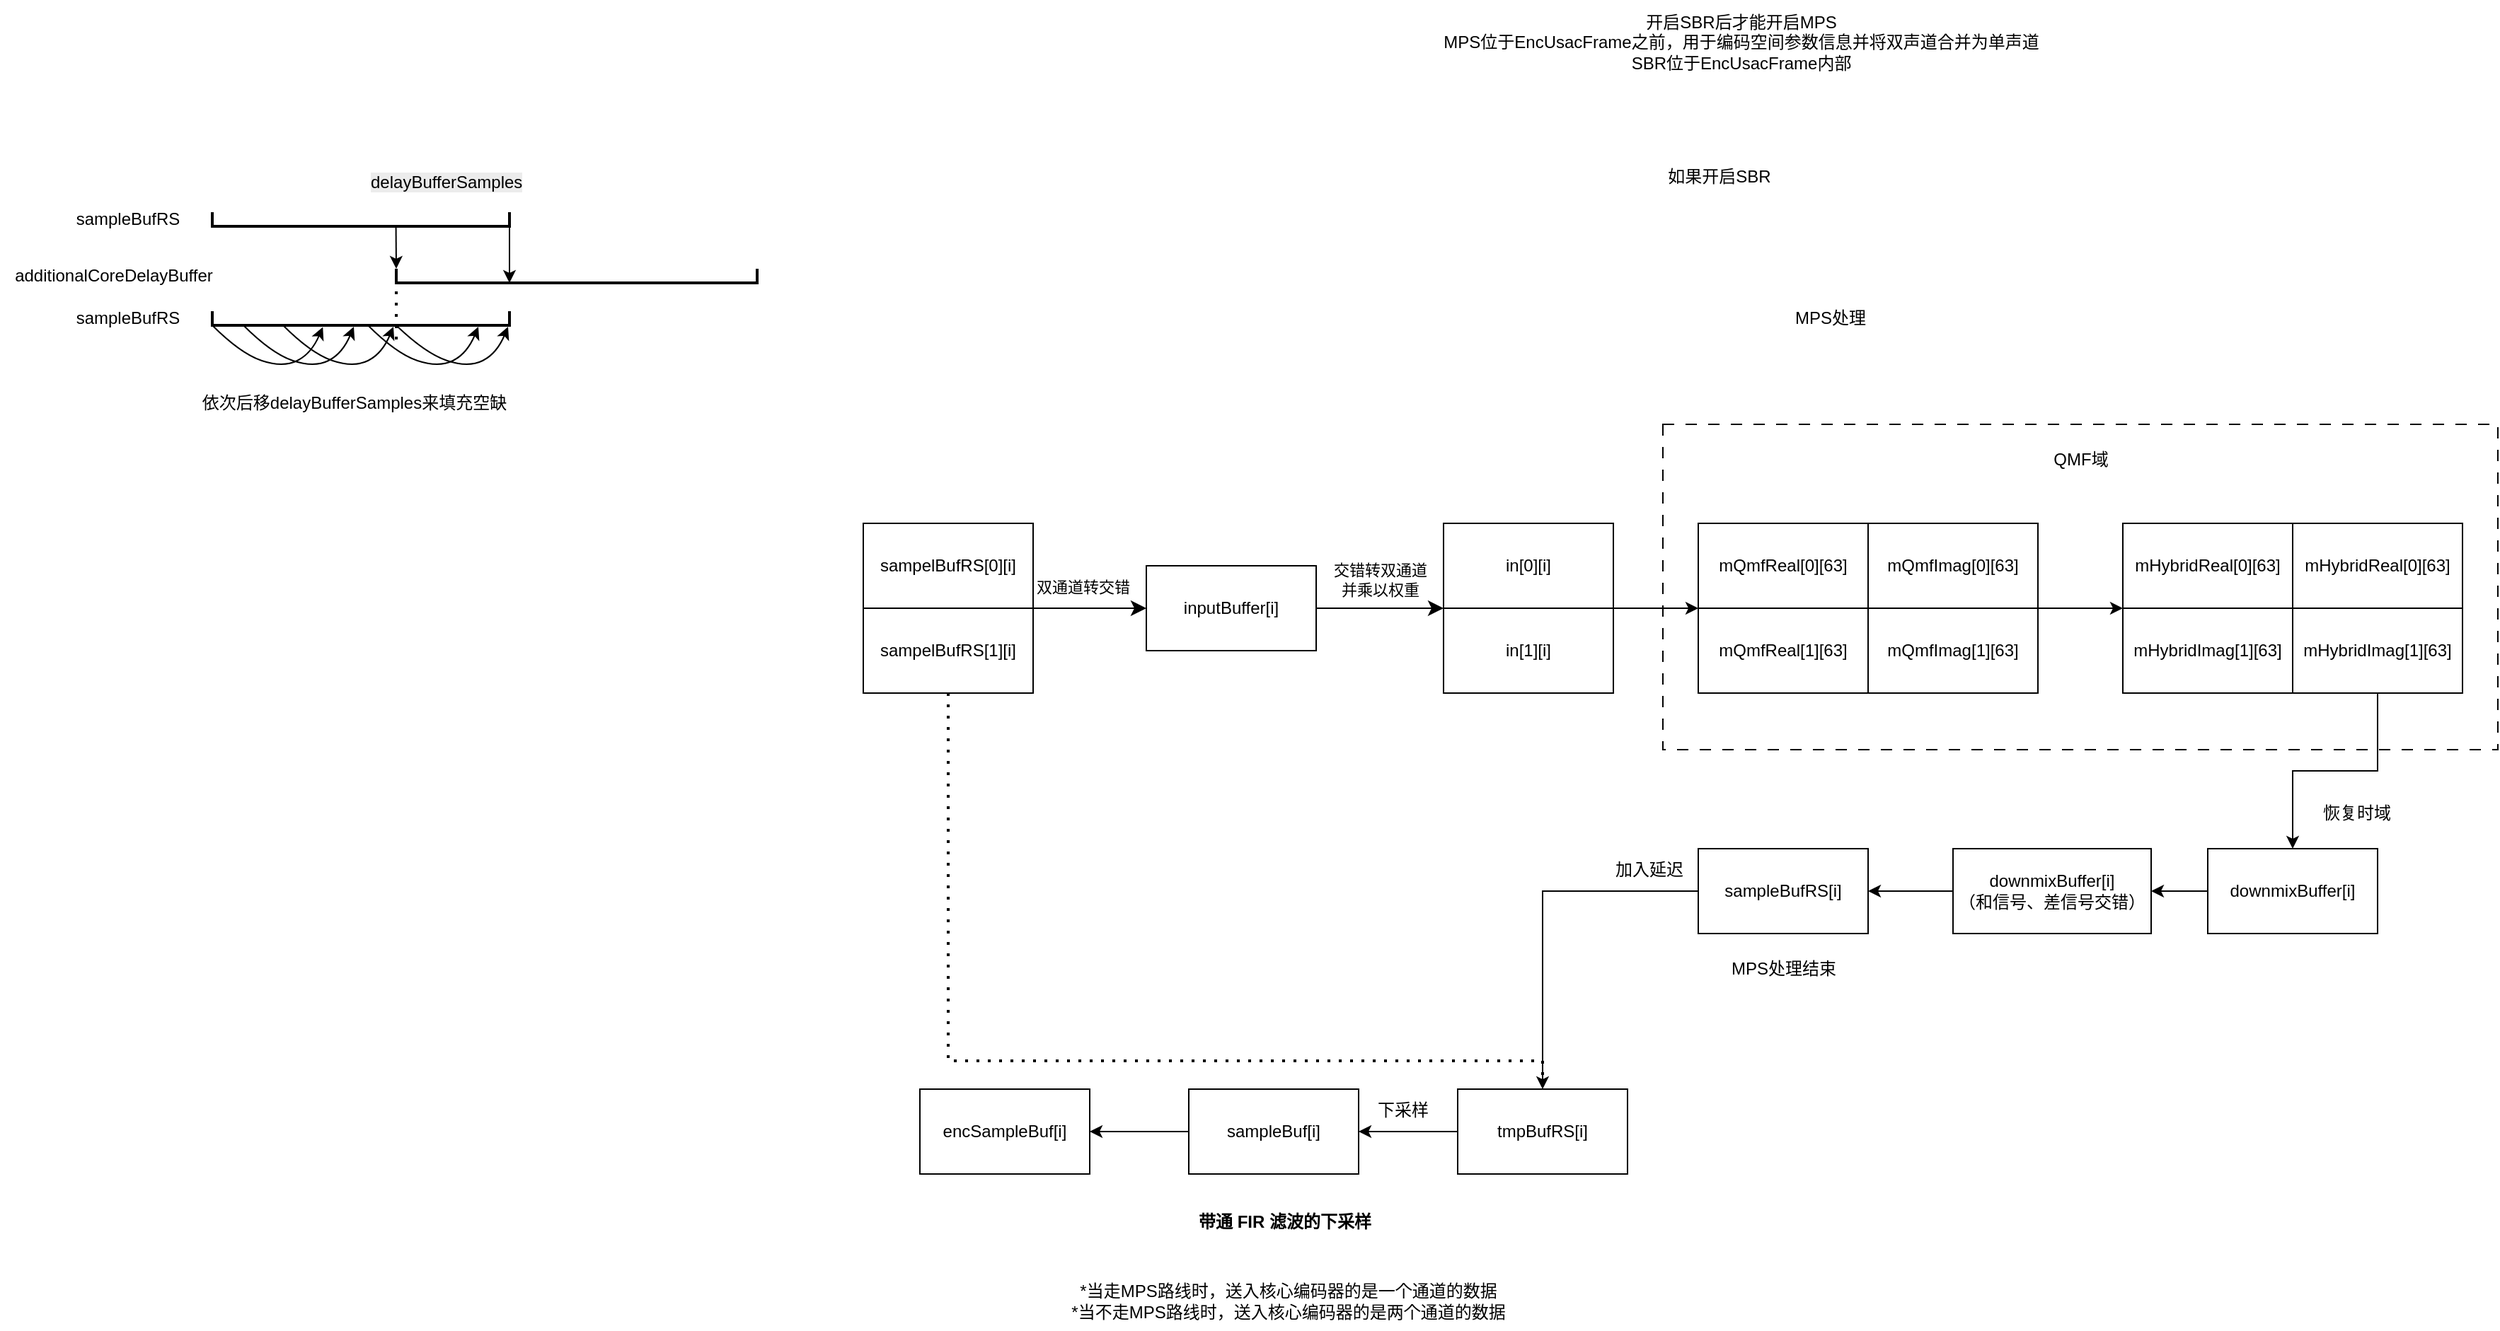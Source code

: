 <mxfile version="28.2.5">
  <diagram name="第 1 页" id="K1KIOk-ZP-RjoFFrQjsr">
    <mxGraphModel dx="1035" dy="368" grid="1" gridSize="10" guides="1" tooltips="1" connect="1" arrows="1" fold="1" page="1" pageScale="1" pageWidth="827" pageHeight="1169" math="0" shadow="0">
      <root>
        <mxCell id="0" />
        <mxCell id="M33nOUc_PUPObxevJ1rU-21" value="-1层" style="locked=1;" parent="0" visible="0" />
        <mxCell id="M33nOUc_PUPObxevJ1rU-22" value="" style="whiteSpace=wrap;html=1;fillColor=none;dashed=1;dashPattern=8 8;" parent="M33nOUc_PUPObxevJ1rU-21" vertex="1">
          <mxGeometry x="50" y="80" width="1440" height="920" as="geometry" />
        </mxCell>
        <mxCell id="M33nOUc_PUPObxevJ1rU-23" value="" style="whiteSpace=wrap;html=1;fillColor=none;dashed=1;dashPattern=8 8;" parent="M33nOUc_PUPObxevJ1rU-21" vertex="1">
          <mxGeometry x="230" y="210" width="1050" height="520" as="geometry" />
        </mxCell>
        <mxCell id="1" style="" parent="0" />
        <mxCell id="wSEqYTjdID5-Re9Kdq6l-1" value="" style="group" parent="1" vertex="1" connectable="0">
          <mxGeometry x="70" y="380" width="120" height="120" as="geometry" />
        </mxCell>
        <mxCell id="z9oihBKZV0Or-_NPVQRZ-1" value="sampelBufRS[0][i]" style="rounded=0;whiteSpace=wrap;html=1;" parent="wSEqYTjdID5-Re9Kdq6l-1" vertex="1">
          <mxGeometry width="120" height="60" as="geometry" />
        </mxCell>
        <mxCell id="z9oihBKZV0Or-_NPVQRZ-2" value="sampelBufRS[1][i]" style="rounded=0;whiteSpace=wrap;html=1;" parent="wSEqYTjdID5-Re9Kdq6l-1" vertex="1">
          <mxGeometry y="60" width="120" height="60" as="geometry" />
        </mxCell>
        <mxCell id="wSEqYTjdID5-Re9Kdq6l-5" value="" style="edgeStyle=none;curved=1;rounded=0;orthogonalLoop=1;jettySize=auto;html=1;fontSize=12;startSize=8;endSize=8;entryX=0;entryY=0;entryDx=0;entryDy=0;" parent="1" source="wSEqYTjdID5-Re9Kdq6l-2" target="wSEqYTjdID5-Re9Kdq6l-10" edge="1">
          <mxGeometry relative="1" as="geometry">
            <mxPoint x="470" y="440" as="targetPoint" />
          </mxGeometry>
        </mxCell>
        <mxCell id="wSEqYTjdID5-Re9Kdq6l-2" value="inputBuffer[i]" style="whiteSpace=wrap;html=1;rounded=0;" parent="1" vertex="1">
          <mxGeometry x="270" y="410" width="120" height="60" as="geometry" />
        </mxCell>
        <mxCell id="wSEqYTjdID5-Re9Kdq6l-3" value="" style="edgeStyle=none;curved=1;rounded=0;orthogonalLoop=1;jettySize=auto;html=1;fontSize=12;startSize=8;endSize=8;exitX=1;exitY=1;exitDx=0;exitDy=0;" parent="1" source="z9oihBKZV0Or-_NPVQRZ-1" target="wSEqYTjdID5-Re9Kdq6l-2" edge="1">
          <mxGeometry relative="1" as="geometry" />
        </mxCell>
        <mxCell id="wSEqYTjdID5-Re9Kdq6l-6" value="双通道转交错" style="text;html=1;align=center;verticalAlign=middle;resizable=0;points=[];autosize=1;strokeColor=none;fillColor=none;fontSize=11;" parent="1" vertex="1">
          <mxGeometry x="180" y="410" width="90" height="30" as="geometry" />
        </mxCell>
        <mxCell id="wSEqYTjdID5-Re9Kdq6l-8" value="" style="group" parent="1" vertex="1" connectable="0">
          <mxGeometry x="480" y="380" width="120" height="120" as="geometry" />
        </mxCell>
        <mxCell id="wSEqYTjdID5-Re9Kdq6l-9" value="in[0][i]" style="rounded=0;whiteSpace=wrap;html=1;" parent="wSEqYTjdID5-Re9Kdq6l-8" vertex="1">
          <mxGeometry width="120" height="60" as="geometry" />
        </mxCell>
        <mxCell id="wSEqYTjdID5-Re9Kdq6l-10" value="in[1][i]" style="rounded=0;whiteSpace=wrap;html=1;" parent="wSEqYTjdID5-Re9Kdq6l-8" vertex="1">
          <mxGeometry y="60" width="120" height="60" as="geometry" />
        </mxCell>
        <mxCell id="wSEqYTjdID5-Re9Kdq6l-11" value="交错转双通道&lt;div&gt;并乘以权重&lt;/div&gt;" style="text;html=1;align=center;verticalAlign=middle;resizable=0;points=[];autosize=1;strokeColor=none;fillColor=none;fontSize=11;" parent="1" vertex="1">
          <mxGeometry x="390" y="400" width="90" height="40" as="geometry" />
        </mxCell>
        <mxCell id="_vC0-f2fYUa1paOYDeHV-7" value="" style="group" parent="1" vertex="1" connectable="0">
          <mxGeometry x="660" y="380" width="240" height="120" as="geometry" />
        </mxCell>
        <mxCell id="_vC0-f2fYUa1paOYDeHV-2" value="mQmfReal[0][63]" style="rounded=0;whiteSpace=wrap;html=1;container=0;" parent="_vC0-f2fYUa1paOYDeHV-7" vertex="1">
          <mxGeometry width="120" height="60" as="geometry" />
        </mxCell>
        <mxCell id="_vC0-f2fYUa1paOYDeHV-3" value="mQmfReal[1][63]" style="rounded=0;whiteSpace=wrap;html=1;container=0;" parent="_vC0-f2fYUa1paOYDeHV-7" vertex="1">
          <mxGeometry y="60" width="120" height="60" as="geometry" />
        </mxCell>
        <mxCell id="_vC0-f2fYUa1paOYDeHV-5" value="mQmfImag[0][63]" style="rounded=0;whiteSpace=wrap;html=1;container=0;" parent="_vC0-f2fYUa1paOYDeHV-7" vertex="1">
          <mxGeometry x="120" width="120" height="60" as="geometry" />
        </mxCell>
        <mxCell id="_vC0-f2fYUa1paOYDeHV-6" value="mQmfImag[1][63]" style="rounded=0;whiteSpace=wrap;html=1;container=0;" parent="_vC0-f2fYUa1paOYDeHV-7" vertex="1">
          <mxGeometry x="120" y="60" width="120" height="60" as="geometry" />
        </mxCell>
        <mxCell id="_vC0-f2fYUa1paOYDeHV-9" value="" style="edgeStyle=orthogonalEdgeStyle;rounded=0;orthogonalLoop=1;jettySize=auto;html=1;" parent="1" source="wSEqYTjdID5-Re9Kdq6l-9" target="_vC0-f2fYUa1paOYDeHV-3" edge="1">
          <mxGeometry relative="1" as="geometry">
            <Array as="points">
              <mxPoint x="620" y="440" />
              <mxPoint x="620" y="440" />
            </Array>
          </mxGeometry>
        </mxCell>
        <mxCell id="_vC0-f2fYUa1paOYDeHV-10" value="" style="group" parent="1" vertex="1" connectable="0">
          <mxGeometry x="960" y="380" width="240" height="120" as="geometry" />
        </mxCell>
        <mxCell id="_vC0-f2fYUa1paOYDeHV-11" value="mHybridReal[0][63]" style="rounded=0;whiteSpace=wrap;html=1;container=0;" parent="_vC0-f2fYUa1paOYDeHV-10" vertex="1">
          <mxGeometry width="120" height="60" as="geometry" />
        </mxCell>
        <mxCell id="_vC0-f2fYUa1paOYDeHV-12" value="mHybridImag[1][63]" style="rounded=0;whiteSpace=wrap;html=1;container=0;" parent="_vC0-f2fYUa1paOYDeHV-10" vertex="1">
          <mxGeometry y="60" width="120" height="60" as="geometry" />
        </mxCell>
        <mxCell id="_vC0-f2fYUa1paOYDeHV-13" value="mHybridReal[0][63]" style="rounded=0;whiteSpace=wrap;html=1;container=0;" parent="_vC0-f2fYUa1paOYDeHV-10" vertex="1">
          <mxGeometry x="120" width="120" height="60" as="geometry" />
        </mxCell>
        <mxCell id="_vC0-f2fYUa1paOYDeHV-14" value="mHybridImag[1][63]" style="rounded=0;whiteSpace=wrap;html=1;container=0;" parent="_vC0-f2fYUa1paOYDeHV-10" vertex="1">
          <mxGeometry x="120" y="60" width="120" height="60" as="geometry" />
        </mxCell>
        <mxCell id="_vC0-f2fYUa1paOYDeHV-15" value="" style="edgeStyle=orthogonalEdgeStyle;rounded=0;orthogonalLoop=1;jettySize=auto;html=1;" parent="1" source="_vC0-f2fYUa1paOYDeHV-5" target="_vC0-f2fYUa1paOYDeHV-12" edge="1">
          <mxGeometry relative="1" as="geometry">
            <Array as="points">
              <mxPoint x="920" y="440" />
              <mxPoint x="920" y="440" />
            </Array>
          </mxGeometry>
        </mxCell>
        <mxCell id="_vC0-f2fYUa1paOYDeHV-16" value="QMF域" style="text;html=1;align=center;verticalAlign=middle;resizable=0;points=[];autosize=1;strokeColor=none;fillColor=none;" parent="1" vertex="1">
          <mxGeometry x="900" y="320" width="60" height="30" as="geometry" />
        </mxCell>
        <mxCell id="M33nOUc_PUPObxevJ1rU-8" value="" style="edgeStyle=orthogonalEdgeStyle;rounded=0;orthogonalLoop=1;jettySize=auto;html=1;" parent="1" source="_vC0-f2fYUa1paOYDeHV-17" target="_vC0-f2fYUa1paOYDeHV-29" edge="1">
          <mxGeometry relative="1" as="geometry" />
        </mxCell>
        <mxCell id="_vC0-f2fYUa1paOYDeHV-17" value="downmixBuffer[i]" style="whiteSpace=wrap;html=1;rounded=0;" parent="1" vertex="1">
          <mxGeometry x="1020" y="610" width="120" height="60" as="geometry" />
        </mxCell>
        <mxCell id="_vC0-f2fYUa1paOYDeHV-27" value="" style="edgeStyle=orthogonalEdgeStyle;rounded=0;orthogonalLoop=1;jettySize=auto;html=1;" parent="1" source="_vC0-f2fYUa1paOYDeHV-24" target="_vC0-f2fYUa1paOYDeHV-26" edge="1">
          <mxGeometry relative="1" as="geometry" />
        </mxCell>
        <mxCell id="_vC0-f2fYUa1paOYDeHV-24" value="sampleBufRS[i]" style="whiteSpace=wrap;html=1;rounded=0;" parent="1" vertex="1">
          <mxGeometry x="660" y="610" width="120" height="60" as="geometry" />
        </mxCell>
        <mxCell id="_vC0-f2fYUa1paOYDeHV-31" value="" style="edgeStyle=orthogonalEdgeStyle;rounded=0;orthogonalLoop=1;jettySize=auto;html=1;" parent="1" source="_vC0-f2fYUa1paOYDeHV-26" target="_vC0-f2fYUa1paOYDeHV-30" edge="1">
          <mxGeometry relative="1" as="geometry" />
        </mxCell>
        <mxCell id="_vC0-f2fYUa1paOYDeHV-26" value="tmpBufRS[i]" style="whiteSpace=wrap;html=1;rounded=0;" parent="1" vertex="1">
          <mxGeometry x="490" y="780" width="120" height="60" as="geometry" />
        </mxCell>
        <mxCell id="_vC0-f2fYUa1paOYDeHV-28" value="加入延迟" style="text;html=1;align=center;verticalAlign=middle;resizable=0;points=[];autosize=1;strokeColor=none;fillColor=none;" parent="1" vertex="1">
          <mxGeometry x="590" y="610" width="70" height="30" as="geometry" />
        </mxCell>
        <mxCell id="M33nOUc_PUPObxevJ1rU-9" value="" style="edgeStyle=orthogonalEdgeStyle;rounded=0;orthogonalLoop=1;jettySize=auto;html=1;" parent="1" source="_vC0-f2fYUa1paOYDeHV-29" target="_vC0-f2fYUa1paOYDeHV-24" edge="1">
          <mxGeometry relative="1" as="geometry" />
        </mxCell>
        <mxCell id="_vC0-f2fYUa1paOYDeHV-29" value="downmixBuffer[i]&lt;div&gt;（和信号、差信号交错）&lt;/div&gt;" style="whiteSpace=wrap;html=1;rounded=0;" parent="1" vertex="1">
          <mxGeometry x="840" y="610" width="140" height="60" as="geometry" />
        </mxCell>
        <mxCell id="_vC0-f2fYUa1paOYDeHV-35" value="" style="edgeStyle=orthogonalEdgeStyle;rounded=0;orthogonalLoop=1;jettySize=auto;html=1;" parent="1" source="_vC0-f2fYUa1paOYDeHV-30" target="_vC0-f2fYUa1paOYDeHV-34" edge="1">
          <mxGeometry relative="1" as="geometry" />
        </mxCell>
        <mxCell id="_vC0-f2fYUa1paOYDeHV-30" value="sampleBuf[i]" style="whiteSpace=wrap;html=1;rounded=0;" parent="1" vertex="1">
          <mxGeometry x="300" y="780" width="120" height="60" as="geometry" />
        </mxCell>
        <mxCell id="_vC0-f2fYUa1paOYDeHV-32" value="下采样" style="text;html=1;align=center;verticalAlign=middle;resizable=0;points=[];autosize=1;strokeColor=none;fillColor=none;" parent="1" vertex="1">
          <mxGeometry x="420.5" y="780" width="60" height="30" as="geometry" />
        </mxCell>
        <mxCell id="_vC0-f2fYUa1paOYDeHV-33" value="恢复时域" style="text;html=1;align=center;verticalAlign=middle;resizable=0;points=[];autosize=1;strokeColor=none;fillColor=none;" parent="1" vertex="1">
          <mxGeometry x="1090" y="570" width="70" height="30" as="geometry" />
        </mxCell>
        <mxCell id="_vC0-f2fYUa1paOYDeHV-34" value="encSampleBuf[i]" style="whiteSpace=wrap;html=1;rounded=0;" parent="1" vertex="1">
          <mxGeometry x="110" y="780" width="120" height="60" as="geometry" />
        </mxCell>
        <mxCell id="_vC0-f2fYUa1paOYDeHV-36" value="&lt;strong data-end=&quot;1541&quot; data-start=&quot;1520&quot;&gt;带通 FIR 滤波的下采样&lt;/strong&gt;" style="text;whiteSpace=wrap;html=1;" parent="1" vertex="1">
          <mxGeometry x="305" y="860" width="130" height="30" as="geometry" />
        </mxCell>
        <mxCell id="M33nOUc_PUPObxevJ1rU-3" value="MPS处理结束" style="text;html=1;align=center;verticalAlign=middle;resizable=0;points=[];autosize=1;strokeColor=none;fillColor=none;" parent="1" vertex="1">
          <mxGeometry x="670" y="680" width="100" height="30" as="geometry" />
        </mxCell>
        <mxCell id="M33nOUc_PUPObxevJ1rU-7" style="edgeStyle=orthogonalEdgeStyle;rounded=0;orthogonalLoop=1;jettySize=auto;html=1;" parent="1" source="_vC0-f2fYUa1paOYDeHV-14" target="_vC0-f2fYUa1paOYDeHV-17" edge="1">
          <mxGeometry relative="1" as="geometry" />
        </mxCell>
        <mxCell id="M33nOUc_PUPObxevJ1rU-10" value="MPS处理" style="text;html=1;align=center;verticalAlign=middle;resizable=0;points=[];autosize=1;strokeColor=none;fillColor=none;" parent="1" vertex="1">
          <mxGeometry x="717.5" y="220" width="70" height="30" as="geometry" />
        </mxCell>
        <mxCell id="M33nOUc_PUPObxevJ1rU-12" value="" style="endArrow=none;dashed=1;html=1;dashPattern=1 3;strokeWidth=2;rounded=0;exitX=0.5;exitY=1;exitDx=0;exitDy=0;entryX=0.5;entryY=0;entryDx=0;entryDy=0;" parent="1" source="z9oihBKZV0Or-_NPVQRZ-2" target="_vC0-f2fYUa1paOYDeHV-26" edge="1">
          <mxGeometry width="50" height="50" relative="1" as="geometry">
            <mxPoint x="360" y="760" as="sourcePoint" />
            <mxPoint x="410" y="710" as="targetPoint" />
            <Array as="points">
              <mxPoint x="130" y="760" />
              <mxPoint x="320" y="760" />
              <mxPoint x="550" y="760" />
            </Array>
          </mxGeometry>
        </mxCell>
        <mxCell id="M33nOUc_PUPObxevJ1rU-13" value="*当走MPS路线时，送入核心编码器的是一个通道的数据&lt;div&gt;*当不走MPS路线时，送入核心编码器的是两个通道的数据&lt;/div&gt;" style="text;html=1;align=center;verticalAlign=middle;resizable=0;points=[];autosize=1;strokeColor=none;fillColor=none;" parent="1" vertex="1">
          <mxGeometry x="205" y="910" width="330" height="40" as="geometry" />
        </mxCell>
        <mxCell id="M33nOUc_PUPObxevJ1rU-20" value="&lt;div&gt;开启SBR后才能开启MPS&lt;/div&gt;MPS位于EncUsacFrame之前，用于编码空间参数信息并将双声道合并为单声道&lt;div&gt;SBR位于&lt;span style=&quot;background-color: transparent; color: light-dark(rgb(0, 0, 0), rgb(255, 255, 255));&quot;&gt;EncUsacFrame内部&lt;/span&gt;&lt;/div&gt;" style="text;html=1;align=center;verticalAlign=middle;resizable=0;points=[];autosize=1;strokeColor=none;fillColor=none;" parent="1" vertex="1">
          <mxGeometry x="470" y="10" width="440" height="60" as="geometry" />
        </mxCell>
        <mxCell id="_vC0-f2fYUa1paOYDeHV-19" value="" style="whiteSpace=wrap;html=1;fillColor=none;dashed=1;dashPattern=8 8;movable=1;resizable=1;rotatable=1;deletable=1;editable=1;locked=0;connectable=1;" parent="1" vertex="1">
          <mxGeometry x="635" y="310" width="590" height="230" as="geometry" />
        </mxCell>
        <mxCell id="M33nOUc_PUPObxevJ1rU-19" value="如果开启SBR" style="text;html=1;align=center;verticalAlign=middle;whiteSpace=wrap;rounded=0;" parent="1" vertex="1">
          <mxGeometry x="610" y="120" width="130" height="30" as="geometry" />
        </mxCell>
        <mxCell id="BxGHMYLakli40iTfBlXL-2" value="" style="strokeWidth=2;html=1;shape=mxgraph.flowchart.annotation_1;align=left;pointerEvents=1;rotation=-90;" vertex="1" parent="1">
          <mxGeometry x="-290" y="60" width="10" height="210" as="geometry" />
        </mxCell>
        <mxCell id="BxGHMYLakli40iTfBlXL-3" value="" style="strokeWidth=2;html=1;shape=mxgraph.flowchart.annotation_1;align=left;pointerEvents=1;rotation=-90;" vertex="1" parent="1">
          <mxGeometry x="-137.5" y="77.5" width="10" height="255" as="geometry" />
        </mxCell>
        <mxCell id="BxGHMYLakli40iTfBlXL-5" value="" style="endArrow=classic;html=1;rounded=0;exitX=0;exitY=1;exitDx=0;exitDy=0;exitPerimeter=0;" edge="1" parent="1" source="BxGHMYLakli40iTfBlXL-2">
          <mxGeometry width="50" height="50" relative="1" as="geometry">
            <mxPoint x="-260" y="290" as="sourcePoint" />
            <mxPoint x="-180" y="210" as="targetPoint" />
          </mxGeometry>
        </mxCell>
        <mxCell id="BxGHMYLakli40iTfBlXL-6" value="" style="endArrow=classic;html=1;rounded=0;exitX=0.005;exitY=0.618;exitDx=0;exitDy=0;exitPerimeter=0;" edge="1" parent="1" source="BxGHMYLakli40iTfBlXL-2">
          <mxGeometry width="50" height="50" relative="1" as="geometry">
            <mxPoint x="-240" y="290" as="sourcePoint" />
            <mxPoint x="-260" y="200" as="targetPoint" />
          </mxGeometry>
        </mxCell>
        <mxCell id="BxGHMYLakli40iTfBlXL-7" value="sampleBufRS" style="text;html=1;align=center;verticalAlign=middle;resizable=0;points=[];autosize=1;strokeColor=none;fillColor=none;" vertex="1" parent="1">
          <mxGeometry x="-500" y="150" width="100" height="30" as="geometry" />
        </mxCell>
        <mxCell id="BxGHMYLakli40iTfBlXL-8" value="additionalCoreDelayBuffer" style="text;html=1;align=center;verticalAlign=middle;resizable=0;points=[];autosize=1;strokeColor=none;fillColor=none;" vertex="1" parent="1">
          <mxGeometry x="-540" y="190" width="160" height="30" as="geometry" />
        </mxCell>
        <mxCell id="BxGHMYLakli40iTfBlXL-11" value="" style="strokeWidth=2;html=1;shape=mxgraph.flowchart.annotation_1;align=left;pointerEvents=1;rotation=-90;" vertex="1" parent="1">
          <mxGeometry x="-290" y="130" width="10" height="210" as="geometry" />
        </mxCell>
        <mxCell id="BxGHMYLakli40iTfBlXL-12" value="sampleBufRS" style="text;html=1;align=center;verticalAlign=middle;resizable=0;points=[];autosize=1;strokeColor=none;fillColor=none;" vertex="1" parent="1">
          <mxGeometry x="-500" y="220" width="100" height="30" as="geometry" />
        </mxCell>
        <mxCell id="BxGHMYLakli40iTfBlXL-13" value="" style="endArrow=none;dashed=1;html=1;dashPattern=1 3;strokeWidth=2;rounded=0;entryX=0;entryY=0;entryDx=0;entryDy=0;entryPerimeter=0;" edge="1" parent="1" target="BxGHMYLakli40iTfBlXL-3">
          <mxGeometry width="50" height="50" relative="1" as="geometry">
            <mxPoint x="-260" y="250" as="sourcePoint" />
            <mxPoint x="-260" y="230" as="targetPoint" />
          </mxGeometry>
        </mxCell>
        <mxCell id="BxGHMYLakli40iTfBlXL-14" value="" style="curved=1;endArrow=classic;html=1;rounded=0;exitX=0;exitY=0;exitDx=0;exitDy=0;exitPerimeter=0;entryX=-0.124;entryY=0.372;entryDx=0;entryDy=0;entryPerimeter=0;" edge="1" parent="1" source="BxGHMYLakli40iTfBlXL-11" target="BxGHMYLakli40iTfBlXL-11">
          <mxGeometry width="50" height="50" relative="1" as="geometry">
            <mxPoint x="-280" y="310" as="sourcePoint" />
            <mxPoint x="-230" y="260" as="targetPoint" />
            <Array as="points">
              <mxPoint x="-370" y="260" />
              <mxPoint x="-340" y="270" />
              <mxPoint x="-320" y="260" />
            </Array>
          </mxGeometry>
        </mxCell>
        <mxCell id="BxGHMYLakli40iTfBlXL-15" value="" style="curved=1;endArrow=classic;html=1;rounded=0;exitX=0;exitY=0;exitDx=0;exitDy=0;exitPerimeter=0;entryX=-0.124;entryY=0.372;entryDx=0;entryDy=0;entryPerimeter=0;" edge="1" parent="1">
          <mxGeometry width="50" height="50" relative="1" as="geometry">
            <mxPoint x="-368" y="240" as="sourcePoint" />
            <mxPoint x="-290" y="241" as="targetPoint" />
            <Array as="points">
              <mxPoint x="-348" y="260" />
              <mxPoint x="-318" y="270" />
              <mxPoint x="-298" y="260" />
            </Array>
          </mxGeometry>
        </mxCell>
        <mxCell id="BxGHMYLakli40iTfBlXL-16" value="" style="curved=1;endArrow=classic;html=1;rounded=0;exitX=0;exitY=0;exitDx=0;exitDy=0;exitPerimeter=0;entryX=-0.124;entryY=0.372;entryDx=0;entryDy=0;entryPerimeter=0;" edge="1" parent="1">
          <mxGeometry width="50" height="50" relative="1" as="geometry">
            <mxPoint x="-340" y="240" as="sourcePoint" />
            <mxPoint x="-262" y="241" as="targetPoint" />
            <Array as="points">
              <mxPoint x="-320" y="260" />
              <mxPoint x="-290" y="270" />
              <mxPoint x="-270" y="260" />
            </Array>
          </mxGeometry>
        </mxCell>
        <mxCell id="BxGHMYLakli40iTfBlXL-17" value="" style="curved=1;endArrow=classic;html=1;rounded=0;exitX=0;exitY=0;exitDx=0;exitDy=0;exitPerimeter=0;entryX=-0.124;entryY=0.372;entryDx=0;entryDy=0;entryPerimeter=0;" edge="1" parent="1">
          <mxGeometry width="50" height="50" relative="1" as="geometry">
            <mxPoint x="-280" y="240" as="sourcePoint" />
            <mxPoint x="-202" y="241" as="targetPoint" />
            <Array as="points">
              <mxPoint x="-260" y="260" />
              <mxPoint x="-230" y="270" />
              <mxPoint x="-210" y="260" />
            </Array>
          </mxGeometry>
        </mxCell>
        <mxCell id="BxGHMYLakli40iTfBlXL-18" value="" style="curved=1;endArrow=classic;html=1;rounded=0;entryX=-0.124;entryY=0.372;entryDx=0;entryDy=0;entryPerimeter=0;" edge="1" parent="1">
          <mxGeometry width="50" height="50" relative="1" as="geometry">
            <mxPoint x="-259" y="241" as="sourcePoint" />
            <mxPoint x="-181" y="241" as="targetPoint" />
            <Array as="points">
              <mxPoint x="-239" y="260" />
              <mxPoint x="-209" y="270" />
              <mxPoint x="-189" y="260" />
            </Array>
          </mxGeometry>
        </mxCell>
        <mxCell id="BxGHMYLakli40iTfBlXL-19" value="依次后移delayBufferSamples来填充空缺" style="text;html=1;align=center;verticalAlign=middle;resizable=0;points=[];autosize=1;strokeColor=none;fillColor=none;" vertex="1" parent="1">
          <mxGeometry x="-410" y="280" width="240" height="30" as="geometry" />
        </mxCell>
        <mxCell id="BxGHMYLakli40iTfBlXL-21" value="&lt;span style=&quot;color: rgb(0, 0, 0); font-family: Helvetica; font-size: 12px; font-style: normal; font-variant-ligatures: normal; font-variant-caps: normal; font-weight: 400; letter-spacing: normal; orphans: 2; text-align: center; text-indent: 0px; text-transform: none; widows: 2; word-spacing: 0px; -webkit-text-stroke-width: 0px; white-space: nowrap; background-color: rgb(236, 236, 236); text-decoration-thickness: initial; text-decoration-style: initial; text-decoration-color: initial; display: inline !important; float: none;&quot;&gt;delayBufferSamples&lt;/span&gt;" style="text;whiteSpace=wrap;html=1;" vertex="1" parent="1">
          <mxGeometry x="-280" y="125" width="140" height="40" as="geometry" />
        </mxCell>
      </root>
    </mxGraphModel>
  </diagram>
</mxfile>
